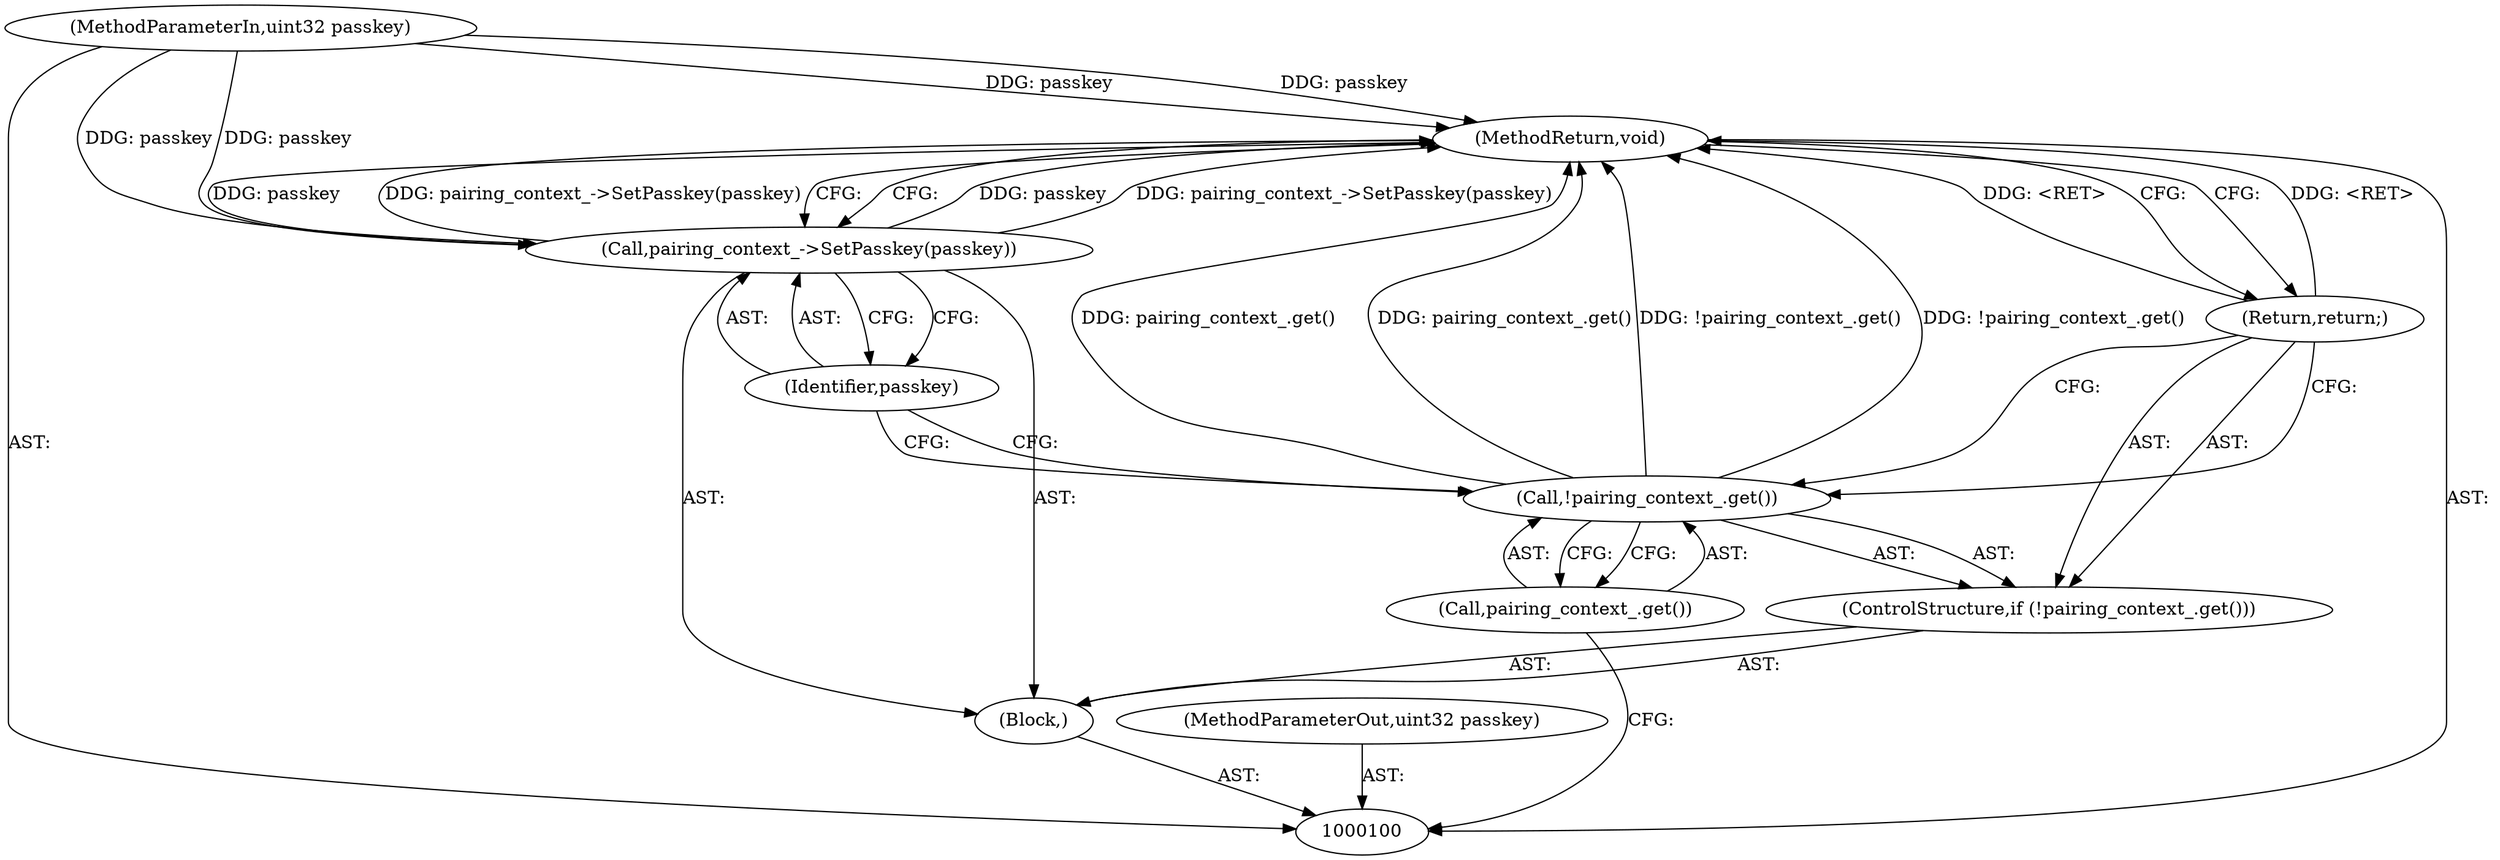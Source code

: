 digraph "0_Chrome_d358f57009b85fb7440208afa5ba87636b491889_25" {
"1000109" [label="(MethodReturn,void)"];
"1000101" [label="(MethodParameterIn,uint32 passkey)"];
"1000124" [label="(MethodParameterOut,uint32 passkey)"];
"1000102" [label="(Block,)"];
"1000103" [label="(ControlStructure,if (!pairing_context_.get()))"];
"1000104" [label="(Call,!pairing_context_.get())"];
"1000105" [label="(Call,pairing_context_.get())"];
"1000106" [label="(Return,return;)"];
"1000107" [label="(Call,pairing_context_->SetPasskey(passkey))"];
"1000108" [label="(Identifier,passkey)"];
"1000109" -> "1000100"  [label="AST: "];
"1000109" -> "1000106"  [label="CFG: "];
"1000109" -> "1000107"  [label="CFG: "];
"1000106" -> "1000109"  [label="DDG: <RET>"];
"1000107" -> "1000109"  [label="DDG: passkey"];
"1000107" -> "1000109"  [label="DDG: pairing_context_->SetPasskey(passkey)"];
"1000104" -> "1000109"  [label="DDG: !pairing_context_.get()"];
"1000104" -> "1000109"  [label="DDG: pairing_context_.get()"];
"1000101" -> "1000109"  [label="DDG: passkey"];
"1000101" -> "1000100"  [label="AST: "];
"1000101" -> "1000109"  [label="DDG: passkey"];
"1000101" -> "1000107"  [label="DDG: passkey"];
"1000124" -> "1000100"  [label="AST: "];
"1000102" -> "1000100"  [label="AST: "];
"1000103" -> "1000102"  [label="AST: "];
"1000107" -> "1000102"  [label="AST: "];
"1000103" -> "1000102"  [label="AST: "];
"1000104" -> "1000103"  [label="AST: "];
"1000106" -> "1000103"  [label="AST: "];
"1000104" -> "1000103"  [label="AST: "];
"1000104" -> "1000105"  [label="CFG: "];
"1000105" -> "1000104"  [label="AST: "];
"1000106" -> "1000104"  [label="CFG: "];
"1000108" -> "1000104"  [label="CFG: "];
"1000104" -> "1000109"  [label="DDG: !pairing_context_.get()"];
"1000104" -> "1000109"  [label="DDG: pairing_context_.get()"];
"1000105" -> "1000104"  [label="AST: "];
"1000105" -> "1000100"  [label="CFG: "];
"1000104" -> "1000105"  [label="CFG: "];
"1000106" -> "1000103"  [label="AST: "];
"1000106" -> "1000104"  [label="CFG: "];
"1000109" -> "1000106"  [label="CFG: "];
"1000106" -> "1000109"  [label="DDG: <RET>"];
"1000107" -> "1000102"  [label="AST: "];
"1000107" -> "1000108"  [label="CFG: "];
"1000108" -> "1000107"  [label="AST: "];
"1000109" -> "1000107"  [label="CFG: "];
"1000107" -> "1000109"  [label="DDG: passkey"];
"1000107" -> "1000109"  [label="DDG: pairing_context_->SetPasskey(passkey)"];
"1000101" -> "1000107"  [label="DDG: passkey"];
"1000108" -> "1000107"  [label="AST: "];
"1000108" -> "1000104"  [label="CFG: "];
"1000107" -> "1000108"  [label="CFG: "];
}
